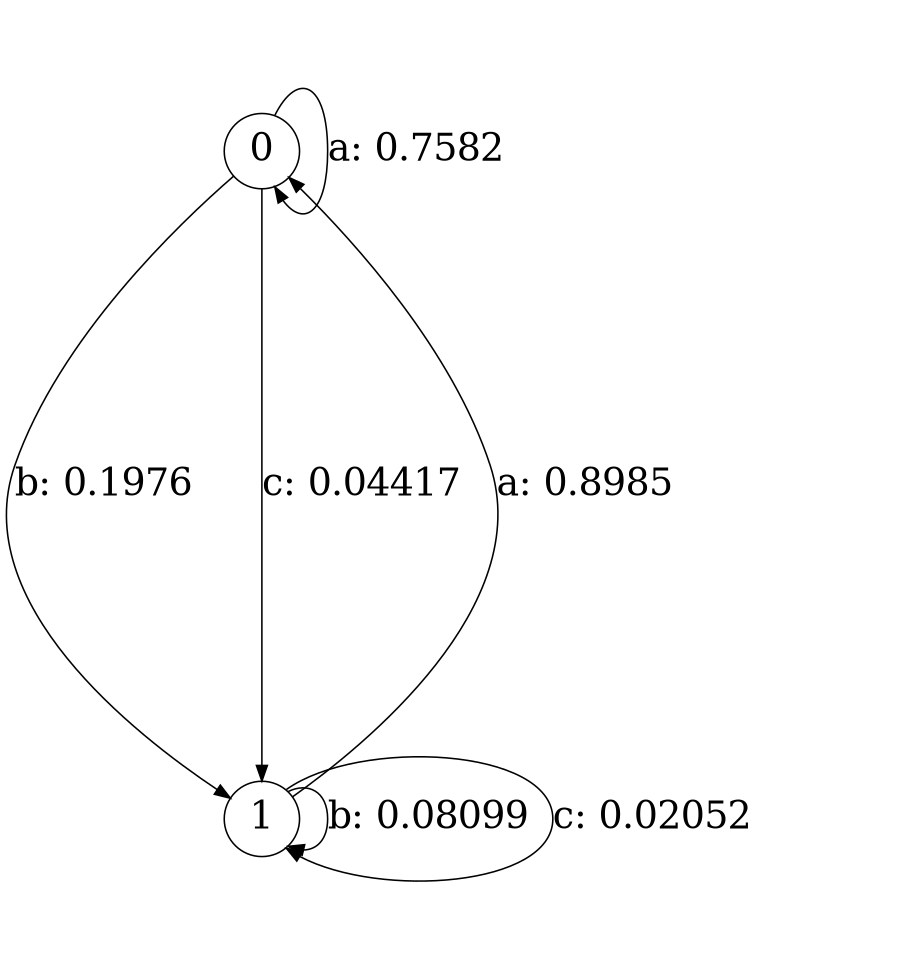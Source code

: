 digraph "d1-500nw-t0-cen-SML" {
size = "6,8.5";
ratio = "fill";
node [shape = circle];
node [fontsize = 24];
edge [fontsize = 24];
0 -> 0 [label = "a: 0.7582   "];
0 -> 1 [label = "b: 0.1976   "];
0 -> 1 [label = "c: 0.04417  "];
1 -> 0 [label = "a: 0.8985   "];
1 -> 1 [label = "b: 0.08099  "];
1 -> 1 [label = "c: 0.02052  "];
}